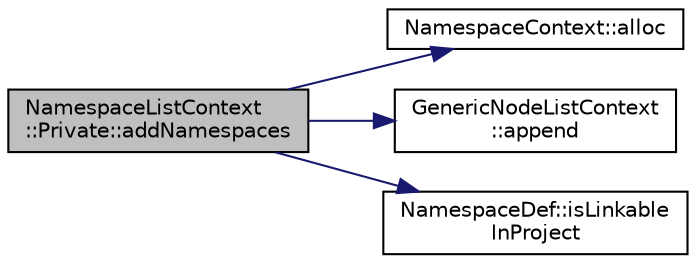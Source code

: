 digraph "NamespaceListContext::Private::addNamespaces"
{
 // LATEX_PDF_SIZE
  edge [fontname="Helvetica",fontsize="10",labelfontname="Helvetica",labelfontsize="10"];
  node [fontname="Helvetica",fontsize="10",shape=record];
  rankdir="LR";
  Node1 [label="NamespaceListContext\l::Private::addNamespaces",height=0.2,width=0.4,color="black", fillcolor="grey75", style="filled", fontcolor="black",tooltip=" "];
  Node1 -> Node2 [color="midnightblue",fontsize="10",style="solid"];
  Node2 [label="NamespaceContext::alloc",height=0.2,width=0.4,color="black", fillcolor="white", style="filled",URL="$classNamespaceContext.html#aef752ffd4e3571c74031d59b66415a13",tooltip=" "];
  Node1 -> Node3 [color="midnightblue",fontsize="10",style="solid"];
  Node3 [label="GenericNodeListContext\l::append",height=0.2,width=0.4,color="black", fillcolor="white", style="filled",URL="$classGenericNodeListContext.html#a1e3defa7bc050ae33e2fbabba7a20643",tooltip=" "];
  Node1 -> Node4 [color="midnightblue",fontsize="10",style="solid"];
  Node4 [label="NamespaceDef::isLinkable\lInProject",height=0.2,width=0.4,color="black", fillcolor="white", style="filled",URL="$classNamespaceDef.html#a3ea579572195bbcf53f2ffeec6f341a0",tooltip=" "];
}
